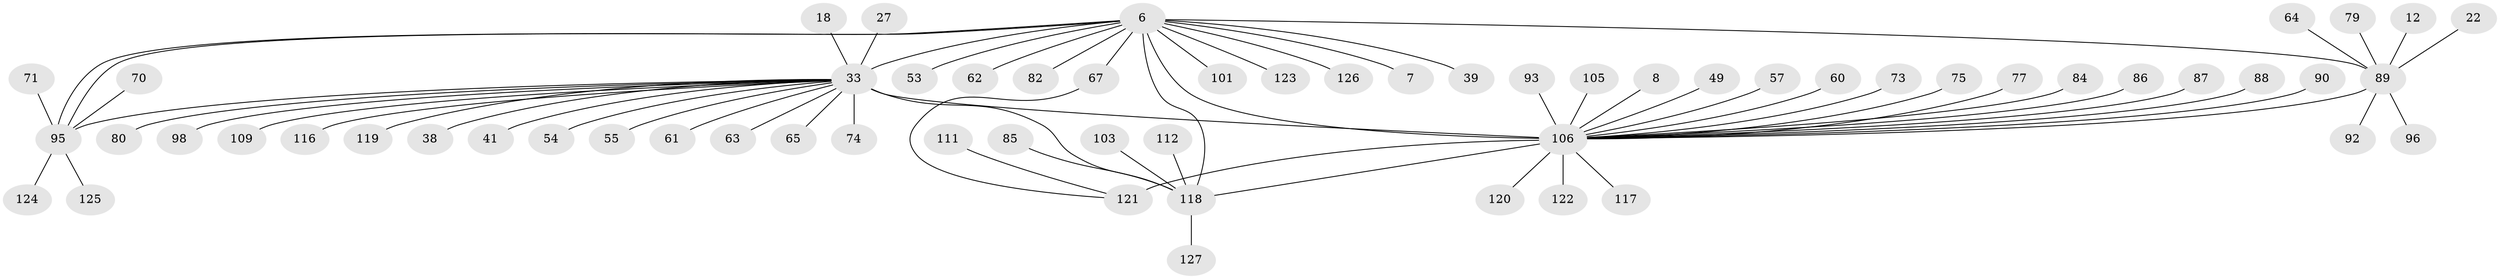 // original degree distribution, {20: 0.007874015748031496, 10: 0.007874015748031496, 5: 0.031496062992125984, 8: 0.007874015748031496, 21: 0.007874015748031496, 16: 0.007874015748031496, 1: 0.5118110236220472, 6: 0.023622047244094488, 7: 0.015748031496062992, 2: 0.18110236220472442, 3: 0.13385826771653545, 12: 0.007874015748031496, 9: 0.015748031496062992, 4: 0.031496062992125984, 13: 0.007874015748031496}
// Generated by graph-tools (version 1.1) at 2025/48/03/09/25 04:48:41]
// undirected, 63 vertices, 69 edges
graph export_dot {
graph [start="1"]
  node [color=gray90,style=filled];
  6 [super="+1"];
  7;
  8;
  12;
  18;
  22;
  27;
  33 [super="+13+17"];
  38;
  39;
  41;
  49;
  53;
  54;
  55;
  57;
  60;
  61 [super="+44"];
  62;
  63;
  64;
  65 [super="+14"];
  67;
  70;
  71;
  73 [super="+42"];
  74;
  75 [super="+46"];
  77;
  79;
  80;
  82 [super="+51"];
  84 [super="+52"];
  85;
  86;
  87;
  88;
  89 [super="+11"];
  90;
  92;
  93;
  95 [super="+56+24+35+36+45"];
  96;
  98;
  101;
  103;
  105 [super="+50+102"];
  106 [super="+94+37+72"];
  109 [super="+20+69"];
  111;
  112 [super="+99"];
  116;
  117;
  118 [super="+68+25+91+115"];
  119;
  120 [super="+34+113"];
  121 [super="+107"];
  122;
  123;
  124;
  125;
  126;
  127 [super="+97"];
  6 -- 33 [weight=5];
  6 -- 53;
  6 -- 62;
  6 -- 67 [weight=2];
  6 -- 95 [weight=4];
  6 -- 95;
  6 -- 123;
  6 -- 126;
  6 -- 7;
  6 -- 101;
  6 -- 39;
  6 -- 89 [weight=4];
  6 -- 82;
  6 -- 118 [weight=5];
  6 -- 106 [weight=5];
  8 -- 106;
  12 -- 89;
  18 -- 33;
  22 -- 89;
  27 -- 33;
  33 -- 106 [weight=7];
  33 -- 74;
  33 -- 80;
  33 -- 119;
  33 -- 98;
  33 -- 38;
  33 -- 41;
  33 -- 116;
  33 -- 54;
  33 -- 55;
  33 -- 63;
  33 -- 95;
  33 -- 65;
  33 -- 109 [weight=2];
  33 -- 61;
  33 -- 118 [weight=6];
  49 -- 106;
  57 -- 106;
  60 -- 106;
  64 -- 89;
  67 -- 121;
  70 -- 95;
  71 -- 95;
  73 -- 106;
  75 -- 106;
  77 -- 106;
  79 -- 89;
  84 -- 106;
  85 -- 118;
  86 -- 106;
  87 -- 106;
  88 -- 106;
  89 -- 96;
  89 -- 92;
  89 -- 106 [weight=5];
  90 -- 106;
  93 -- 106;
  95 -- 125;
  95 -- 124;
  103 -- 118;
  105 -- 106 [weight=2];
  106 -- 122;
  106 -- 118 [weight=2];
  106 -- 117;
  106 -- 120;
  106 -- 121 [weight=4];
  111 -- 121;
  112 -- 118;
  118 -- 127;
}
